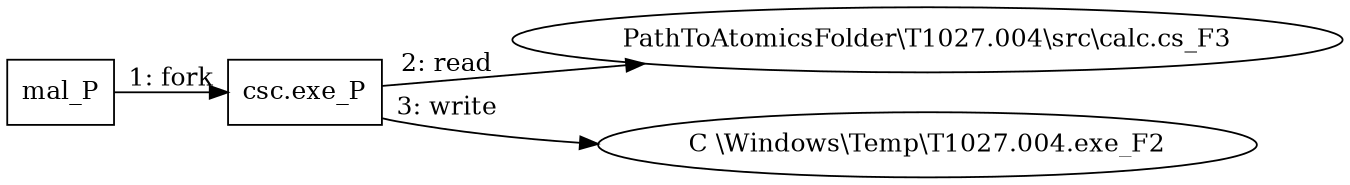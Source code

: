 digraph "T1027.004" {
rankdir="LR"
size="9"
fixedsize="false"
splines="true"
nodesep=0.3
ranksep=0
fontsize=10
overlap="scalexy"
engine= "neato"
	"mal_P" [node_type=Process shape=box]
	"csc.exe_P" [node_type=Process shape=box]
	"PathToAtomicsFolder\\T1027.004\\src\\calc.cs_F3" [node_type=File shape=ellipse]
	"C \\Windows\\Temp\\T1027.004.exe_F2" [node_type=File shape=ellipse]
	"mal_P" -> "csc.exe_P" [label="1: fork"]
	"csc.exe_P" -> "PathToAtomicsFolder\\T1027.004\\src\\calc.cs_F3" [label="2: read"]
	"csc.exe_P" -> "C \\Windows\\Temp\\T1027.004.exe_F2" [label="3: write"]
}
